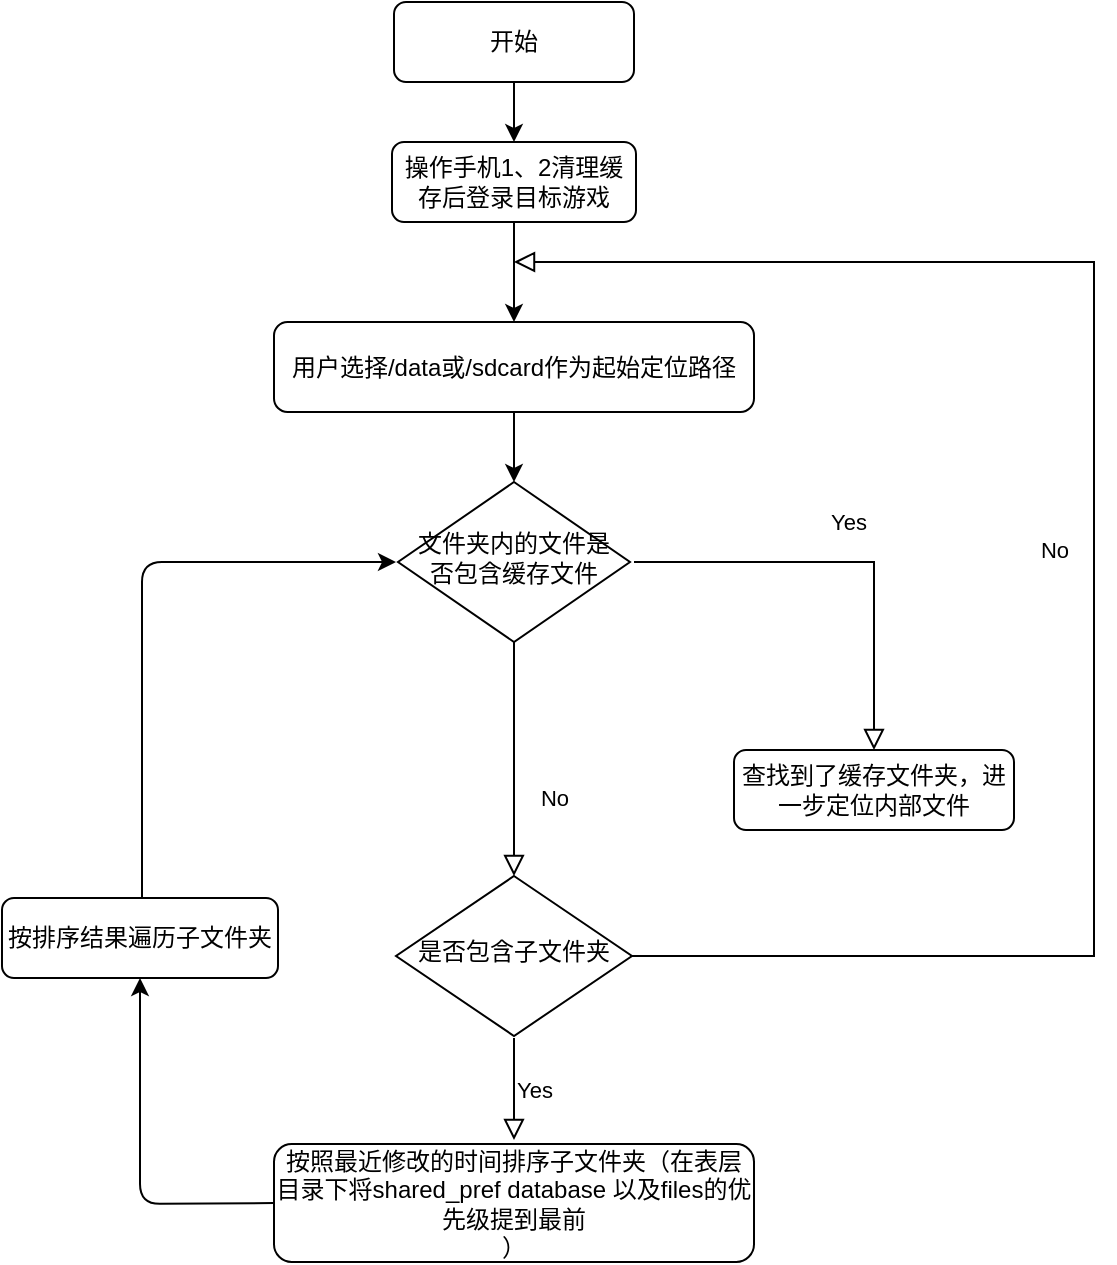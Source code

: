 <mxfile version="14.0.0" type="github">
  <diagram id="C5RBs43oDa-KdzZeNtuy" name="Page-1">
    <mxGraphModel dx="2129" dy="581" grid="1" gridSize="10" guides="1" tooltips="1" connect="1" arrows="1" fold="1" page="1" pageScale="1" pageWidth="827" pageHeight="1169" math="0" shadow="0">
      <root>
        <mxCell id="WIyWlLk6GJQsqaUBKTNV-0" />
        <mxCell id="WIyWlLk6GJQsqaUBKTNV-1" parent="WIyWlLk6GJQsqaUBKTNV-0" />
        <mxCell id="WIyWlLk6GJQsqaUBKTNV-3" value="开始" style="rounded=1;whiteSpace=wrap;html=1;fontSize=12;glass=0;strokeWidth=1;shadow=0;" parent="WIyWlLk6GJQsqaUBKTNV-1" vertex="1">
          <mxGeometry x="160" y="80" width="120" height="40" as="geometry" />
        </mxCell>
        <mxCell id="Gi-niLugF8dRM-M3lC_h-5" style="edgeStyle=orthogonalEdgeStyle;rounded=0;orthogonalLoop=1;jettySize=auto;html=1;" parent="WIyWlLk6GJQsqaUBKTNV-1" edge="1">
          <mxGeometry relative="1" as="geometry">
            <mxPoint x="219" y="130" as="targetPoint" />
            <mxPoint x="219" y="130" as="sourcePoint" />
          </mxGeometry>
        </mxCell>
        <mxCell id="Gi-niLugF8dRM-M3lC_h-10" value="" style="edgeStyle=orthogonalEdgeStyle;rounded=0;orthogonalLoop=1;jettySize=auto;html=1;" parent="WIyWlLk6GJQsqaUBKTNV-1" source="Gi-niLugF8dRM-M3lC_h-1" target="Gi-niLugF8dRM-M3lC_h-7" edge="1">
          <mxGeometry relative="1" as="geometry" />
        </mxCell>
        <mxCell id="Gi-niLugF8dRM-M3lC_h-1" value="操作手机1、2清理缓存后登录目标游戏" style="rounded=1;whiteSpace=wrap;html=1;fontSize=12;glass=0;strokeWidth=1;shadow=0;" parent="WIyWlLk6GJQsqaUBKTNV-1" vertex="1">
          <mxGeometry x="159" y="150" width="122" height="40" as="geometry" />
        </mxCell>
        <mxCell id="Gi-niLugF8dRM-M3lC_h-6" value="" style="endArrow=classic;html=1;exitX=0.5;exitY=1;exitDx=0;exitDy=0;entryX=0.5;entryY=0;entryDx=0;entryDy=0;" parent="WIyWlLk6GJQsqaUBKTNV-1" source="WIyWlLk6GJQsqaUBKTNV-3" target="Gi-niLugF8dRM-M3lC_h-1" edge="1">
          <mxGeometry width="50" height="50" relative="1" as="geometry">
            <mxPoint x="390" y="280" as="sourcePoint" />
            <mxPoint x="440" y="230" as="targetPoint" />
          </mxGeometry>
        </mxCell>
        <mxCell id="Gi-niLugF8dRM-M3lC_h-13" value="" style="edgeStyle=orthogonalEdgeStyle;rounded=0;orthogonalLoop=1;jettySize=auto;html=1;" parent="WIyWlLk6GJQsqaUBKTNV-1" source="Gi-niLugF8dRM-M3lC_h-7" target="Gi-niLugF8dRM-M3lC_h-11" edge="1">
          <mxGeometry relative="1" as="geometry" />
        </mxCell>
        <mxCell id="Gi-niLugF8dRM-M3lC_h-7" value="用户选择/data或/sdcard作为起始定位路径" style="rounded=1;whiteSpace=wrap;html=1;fontSize=12;glass=0;strokeWidth=1;shadow=0;" parent="WIyWlLk6GJQsqaUBKTNV-1" vertex="1">
          <mxGeometry x="100" y="240" width="240" height="45" as="geometry" />
        </mxCell>
        <mxCell id="Gi-niLugF8dRM-M3lC_h-11" value="文件夹内的文件是否包含缓存文件" style="rhombus;whiteSpace=wrap;html=1;shadow=0;fontFamily=Helvetica;fontSize=12;align=center;strokeWidth=1;spacing=6;spacingTop=-4;" parent="WIyWlLk6GJQsqaUBKTNV-1" vertex="1">
          <mxGeometry x="162" y="320" width="116" height="80" as="geometry" />
        </mxCell>
        <mxCell id="Gi-niLugF8dRM-M3lC_h-14" value="查找到了缓存文件夹，进一步定位内部文件" style="rounded=1;whiteSpace=wrap;html=1;fontSize=12;glass=0;strokeWidth=1;shadow=0;" parent="WIyWlLk6GJQsqaUBKTNV-1" vertex="1">
          <mxGeometry x="330" y="454" width="140" height="40" as="geometry" />
        </mxCell>
        <mxCell id="Gi-niLugF8dRM-M3lC_h-16" value="Yes" style="rounded=0;html=1;jettySize=auto;orthogonalLoop=1;fontSize=11;endArrow=block;endFill=0;endSize=8;strokeWidth=1;shadow=0;labelBackgroundColor=none;edgeStyle=orthogonalEdgeStyle;entryX=0.5;entryY=0;entryDx=0;entryDy=0;" parent="WIyWlLk6GJQsqaUBKTNV-1" target="Gi-niLugF8dRM-M3lC_h-14" edge="1">
          <mxGeometry y="20" relative="1" as="geometry">
            <mxPoint as="offset" />
            <mxPoint x="280" y="360" as="sourcePoint" />
            <mxPoint x="666" y="544" as="targetPoint" />
            <Array as="points">
              <mxPoint x="400" y="360" />
              <mxPoint x="400" y="454" />
            </Array>
          </mxGeometry>
        </mxCell>
        <mxCell id="Gi-niLugF8dRM-M3lC_h-19" value="No" style="rounded=0;html=1;jettySize=auto;orthogonalLoop=1;fontSize=11;endArrow=block;endFill=0;endSize=8;strokeWidth=1;shadow=0;labelBackgroundColor=none;edgeStyle=orthogonalEdgeStyle;exitX=0.5;exitY=1;exitDx=0;exitDy=0;" parent="WIyWlLk6GJQsqaUBKTNV-1" source="Gi-niLugF8dRM-M3lC_h-11" edge="1">
          <mxGeometry x="0.333" y="20" relative="1" as="geometry">
            <mxPoint as="offset" />
            <mxPoint x="220" y="467" as="sourcePoint" />
            <mxPoint x="220" y="517" as="targetPoint" />
          </mxGeometry>
        </mxCell>
        <mxCell id="Gi-niLugF8dRM-M3lC_h-17" value="按照最近修改的时间排序子文件夹（在表层目录下将shared_pref database 以及files的优先级提到最前&lt;br&gt;）" style="rounded=1;whiteSpace=wrap;html=1;fontSize=12;glass=0;strokeWidth=1;shadow=0;" parent="WIyWlLk6GJQsqaUBKTNV-1" vertex="1">
          <mxGeometry x="100" y="651" width="240" height="59" as="geometry" />
        </mxCell>
        <mxCell id="Gi-niLugF8dRM-M3lC_h-24" value="是否包含子文件夹" style="rhombus;whiteSpace=wrap;html=1;shadow=0;fontFamily=Helvetica;fontSize=12;align=center;strokeWidth=1;spacing=6;spacingTop=-4;" parent="WIyWlLk6GJQsqaUBKTNV-1" vertex="1">
          <mxGeometry x="161" y="517" width="118" height="80" as="geometry" />
        </mxCell>
        <mxCell id="Gi-niLugF8dRM-M3lC_h-35" value="" style="endArrow=classic;html=1;entryX=0;entryY=0.5;entryDx=0;entryDy=0;" parent="WIyWlLk6GJQsqaUBKTNV-1" edge="1">
          <mxGeometry width="50" height="50" relative="1" as="geometry">
            <mxPoint x="34" y="530" as="sourcePoint" />
            <mxPoint x="161" y="360" as="targetPoint" />
            <Array as="points">
              <mxPoint x="34" y="360" />
            </Array>
          </mxGeometry>
        </mxCell>
        <mxCell id="Gi-niLugF8dRM-M3lC_h-39" value="Yes" style="edgeStyle=orthogonalEdgeStyle;rounded=0;html=1;jettySize=auto;orthogonalLoop=1;fontSize=11;endArrow=block;endFill=0;endSize=8;strokeWidth=1;shadow=0;labelBackgroundColor=none;" parent="WIyWlLk6GJQsqaUBKTNV-1" edge="1">
          <mxGeometry y="10" relative="1" as="geometry">
            <mxPoint as="offset" />
            <mxPoint x="220" y="598" as="sourcePoint" />
            <mxPoint x="220" y="649" as="targetPoint" />
          </mxGeometry>
        </mxCell>
        <mxCell id="Gi-niLugF8dRM-M3lC_h-40" value="按排序结果遍历子文件夹" style="rounded=1;whiteSpace=wrap;html=1;fontSize=12;glass=0;strokeWidth=1;shadow=0;" parent="WIyWlLk6GJQsqaUBKTNV-1" vertex="1">
          <mxGeometry x="-36" y="528" width="138" height="40" as="geometry" />
        </mxCell>
        <mxCell id="Gi-niLugF8dRM-M3lC_h-42" value="" style="endArrow=classic;html=1;entryX=0.5;entryY=1;entryDx=0;entryDy=0;exitX=0;exitY=0.5;exitDx=0;exitDy=0;" parent="WIyWlLk6GJQsqaUBKTNV-1" target="Gi-niLugF8dRM-M3lC_h-40" edge="1" source="Gi-niLugF8dRM-M3lC_h-17">
          <mxGeometry width="50" height="50" relative="1" as="geometry">
            <mxPoint x="150" y="667" as="sourcePoint" />
            <mxPoint x="480" y="607" as="targetPoint" />
            <Array as="points">
              <mxPoint x="33" y="681" />
            </Array>
          </mxGeometry>
        </mxCell>
        <mxCell id="Gi-niLugF8dRM-M3lC_h-44" value="No" style="rounded=0;html=1;jettySize=auto;orthogonalLoop=1;fontSize=11;endArrow=block;endFill=0;endSize=8;strokeWidth=1;shadow=0;labelBackgroundColor=none;edgeStyle=orthogonalEdgeStyle;exitX=1;exitY=0.5;exitDx=0;exitDy=0;" parent="WIyWlLk6GJQsqaUBKTNV-1" source="Gi-niLugF8dRM-M3lC_h-24" edge="1">
          <mxGeometry y="20" relative="1" as="geometry">
            <mxPoint as="offset" />
            <mxPoint x="330" y="560" as="sourcePoint" />
            <mxPoint x="220" y="210" as="targetPoint" />
            <Array as="points">
              <mxPoint x="510" y="557" />
              <mxPoint x="510" y="210" />
            </Array>
          </mxGeometry>
        </mxCell>
      </root>
    </mxGraphModel>
  </diagram>
</mxfile>
